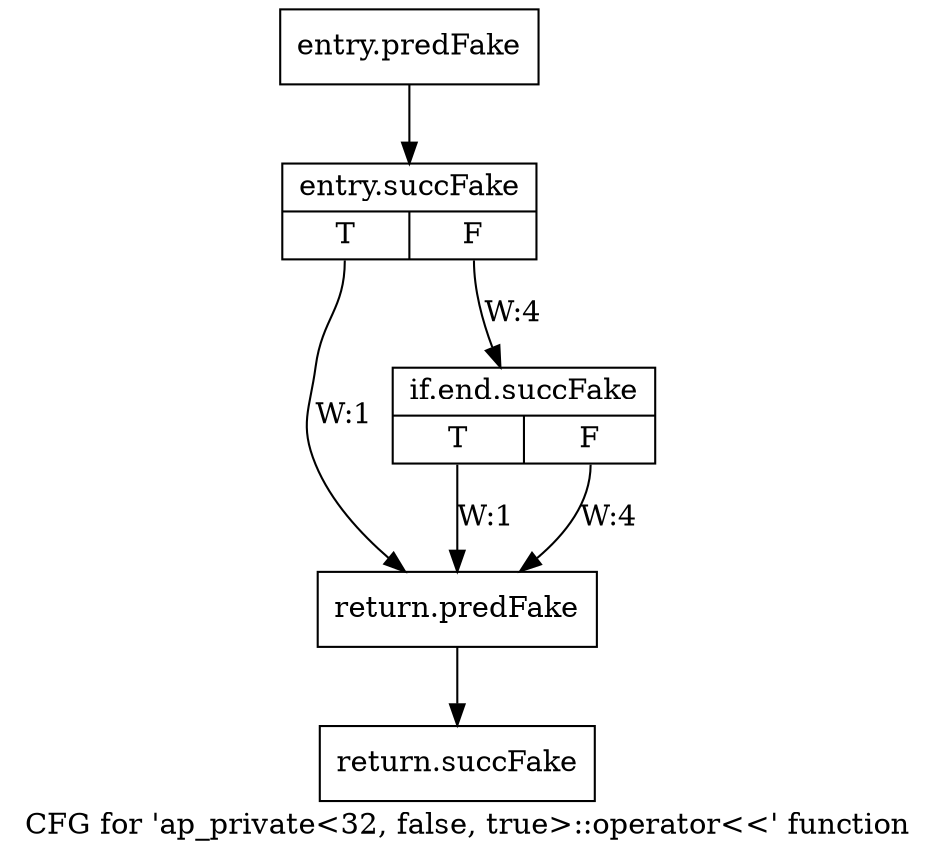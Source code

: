 digraph "CFG for 'ap_private\<32, false, true\>::operator\<\<' function" {
	label="CFG for 'ap_private\<32, false, true\>::operator\<\<' function";

	Node0x58d3d20 [shape=record,filename="",linenumber="",label="{entry.predFake}"];
	Node0x58d3d20 -> Node0x5abef80[ callList="" memoryops="" filename="/home/omerfaruk/tools/Xilinx/Vitis_HLS/2023.2/include/etc/ap_private.h" execusionnum="3"];
	Node0x5abef80 [shape=record,filename="/home/omerfaruk/tools/Xilinx/Vitis_HLS/2023.2/include/etc/ap_private.h",linenumber="2622",label="{entry.succFake|{<s0>T|<s1>F}}"];
	Node0x5abef80:s0 -> Node0x583c8a0[label="W:1" callList="" memoryops="" filename="/home/omerfaruk/tools/Xilinx/Vitis_HLS/2023.2/include/etc/ap_private.h" execusionnum="0"];
	Node0x5abef80:s1 -> Node0x5abea80[label="W:4" callList="" memoryops="" filename="/home/omerfaruk/tools/Xilinx/Vitis_HLS/2023.2/include/etc/ap_private.h" execusionnum="3"];
	Node0x5abea80 [shape=record,filename="/home/omerfaruk/tools/Xilinx/Vitis_HLS/2023.2/include/etc/ap_private.h",linenumber="2622",label="{if.end.succFake|{<s0>T|<s1>F}}"];
	Node0x5abea80:s0 -> Node0x583c8a0[label="W:1" callList="" memoryops="" filename="/home/omerfaruk/tools/Xilinx/Vitis_HLS/2023.2/include/etc/ap_private.h" execusionnum="0"];
	Node0x5abea80:s1 -> Node0x583c8a0[label="W:4" callList="" memoryops="" filename="/home/omerfaruk/tools/Xilinx/Vitis_HLS/2023.2/include/etc/ap_private.h" execusionnum="3"];
	Node0x583c8a0 [shape=record,filename="/home/omerfaruk/tools/Xilinx/Vitis_HLS/2023.2/include/etc/ap_private.h",linenumber="2622",label="{return.predFake}"];
	Node0x583c8a0 -> Node0x5abeec0[ callList="" memoryops="" filename="/home/omerfaruk/tools/Xilinx/Vitis_HLS/2023.2/include/etc/ap_private.h" execusionnum="3"];
	Node0x5abeec0 [shape=record,filename="/home/omerfaruk/tools/Xilinx/Vitis_HLS/2023.2/include/etc/ap_private.h",linenumber="2622",label="{return.succFake}"];
}
